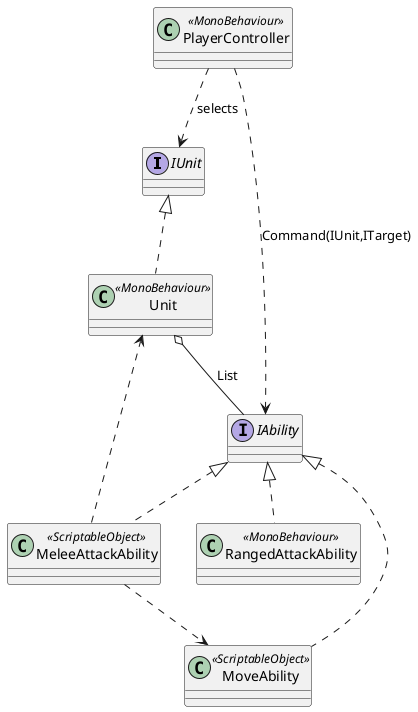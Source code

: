 @startuml

interface IUnit
interface IAbility



class Unit <<MonoBehaviour>>
class MoveAbility <<ScriptableObject>>
class MeleeAttackAbility <<ScriptableObject>>
class RangedAttackAbility <<MonoBehaviour>>
class PlayerController <<MonoBehaviour>>

'Interface Realizations
IUnit <|.. Unit
IAbility <|.. MoveAbility
IAbility <|.. MeleeAttackAbility
IAbility <|.. RangedAttackAbility

'Agregation
Unit o-- IAbility : List

MeleeAttackAbility ..> Unit
MeleeAttackAbility ..> MoveAbility


PlayerController ..> IAbility : Command(IUnit,ITarget)
PlayerController ..> IUnit : selects


@enduml